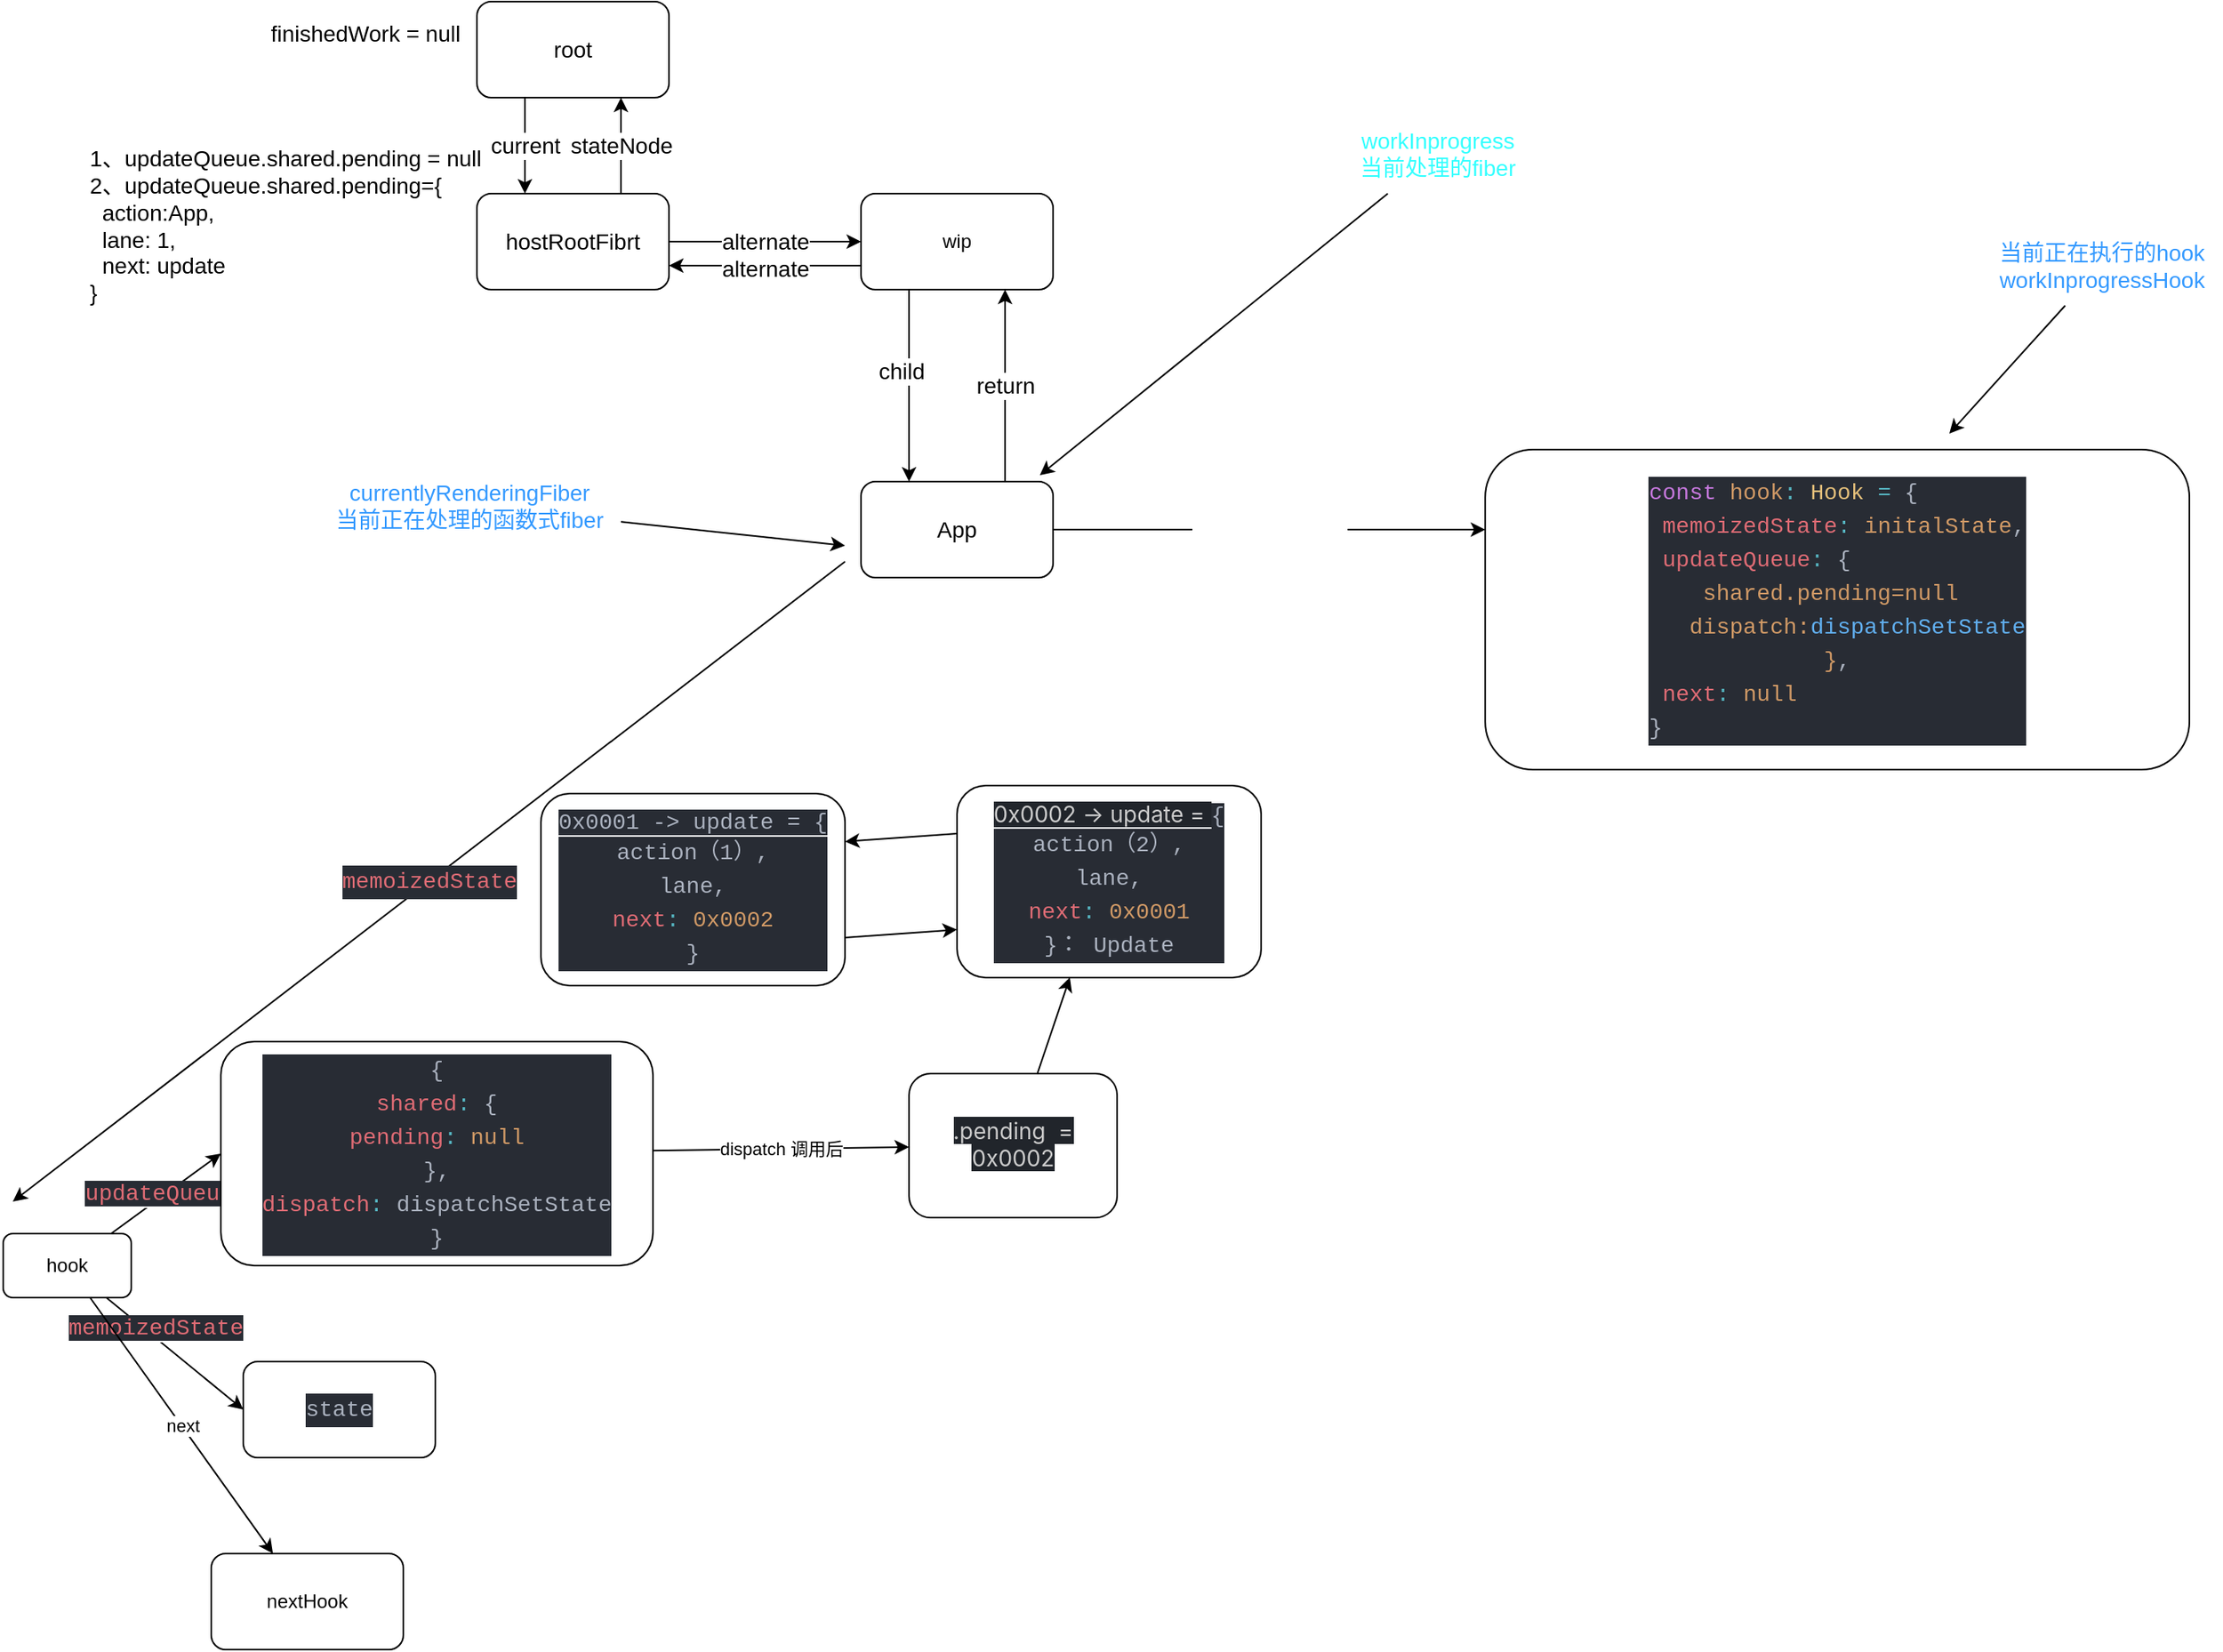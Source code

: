 <mxfile>
    <diagram id="GBmEyO78uVN9H3SG8j9r" name="第 1 页">
        <mxGraphModel dx="913" dy="897" grid="1" gridSize="10" guides="1" tooltips="1" connect="1" arrows="1" fold="1" page="1" pageScale="1" pageWidth="827" pageHeight="1169" math="0" shadow="0">
            <root>
                <mxCell id="0"/>
                <mxCell id="1" parent="0"/>
                <mxCell id="2" value="&lt;font style=&quot;font-size: 14px;&quot;&gt;root&lt;br&gt;&lt;/font&gt;" style="rounded=1;whiteSpace=wrap;html=1;" parent="1" vertex="1">
                    <mxGeometry x="310" y="90" width="120" height="60" as="geometry"/>
                </mxCell>
                <mxCell id="13" value="alternate" style="edgeStyle=none;html=1;fontSize=14;entryX=0;entryY=0.5;entryDx=0;entryDy=0;" parent="1" source="7" target="12" edge="1">
                    <mxGeometry relative="1" as="geometry">
                        <mxPoint x="490" y="240" as="targetPoint"/>
                    </mxGeometry>
                </mxCell>
                <mxCell id="7" value="hostRootFibrt" style="rounded=1;whiteSpace=wrap;html=1;fontSize=14;" parent="1" vertex="1">
                    <mxGeometry x="310" y="210" width="120" height="60" as="geometry"/>
                </mxCell>
                <mxCell id="8" value="current&lt;br&gt;" style="endArrow=classic;html=1;fontSize=14;exitX=0.25;exitY=1;exitDx=0;exitDy=0;entryX=0.25;entryY=0;entryDx=0;entryDy=0;" parent="1" source="2" target="7" edge="1">
                    <mxGeometry width="50" height="50" relative="1" as="geometry">
                        <mxPoint x="420" y="290" as="sourcePoint"/>
                        <mxPoint x="470" y="240" as="targetPoint"/>
                        <Array as="points"/>
                    </mxGeometry>
                </mxCell>
                <mxCell id="9" value="stateNode&lt;br&gt;" style="endArrow=classic;html=1;fontSize=14;exitX=0.75;exitY=0;exitDx=0;exitDy=0;entryX=0.75;entryY=1;entryDx=0;entryDy=0;" parent="1" source="7" target="2" edge="1">
                    <mxGeometry width="50" height="50" relative="1" as="geometry">
                        <mxPoint x="350" y="160" as="sourcePoint"/>
                        <mxPoint x="450" y="150" as="targetPoint"/>
                        <Array as="points"/>
                    </mxGeometry>
                </mxCell>
                <mxCell id="10" value="finishedWork = null" style="text;html=1;align=center;verticalAlign=middle;resizable=0;points=[];autosize=1;strokeColor=none;fillColor=none;fontSize=14;" parent="1" vertex="1">
                    <mxGeometry x="170" y="95" width="140" height="30" as="geometry"/>
                </mxCell>
                <mxCell id="11" value="&lt;div style=&quot;text-align: left;&quot;&gt;&lt;/div&gt;&lt;div style=&quot;text-align: left;&quot;&gt;&lt;span style=&quot;background-color: initial;&quot;&gt;1、updateQueue.shared.pending = null&lt;/span&gt;&lt;/div&gt;&lt;div style=&quot;text-align: left;&quot;&gt;&lt;span style=&quot;background-color: initial;&quot;&gt;2、updateQueue.shared.pending={&lt;/span&gt;&lt;/div&gt;&lt;div style=&quot;text-align: left;&quot;&gt;&lt;span style=&quot;background-color: initial;&quot;&gt;&amp;nbsp; action:App,&lt;/span&gt;&lt;/div&gt;&lt;div style=&quot;text-align: left;&quot;&gt;&lt;span style=&quot;background-color: initial;&quot;&gt;&amp;nbsp; lane: 1,&lt;/span&gt;&lt;/div&gt;&lt;div style=&quot;text-align: left;&quot;&gt;&lt;span style=&quot;background-color: initial;&quot;&gt;&amp;nbsp; next: update&lt;/span&gt;&lt;/div&gt;&lt;div style=&quot;text-align: left;&quot;&gt;&lt;span style=&quot;background-color: initial;&quot;&gt;}&lt;/span&gt;&lt;/div&gt;" style="text;html=1;align=center;verticalAlign=middle;resizable=0;points=[];autosize=1;strokeColor=none;fillColor=none;fontSize=14;" parent="1" vertex="1">
                    <mxGeometry x="55" y="175" width="270" height="110" as="geometry"/>
                </mxCell>
                <mxCell id="14" style="edgeStyle=none;html=1;exitX=0;exitY=0.75;exitDx=0;exitDy=0;entryX=1;entryY=0.75;entryDx=0;entryDy=0;fontSize=14;" parent="1" source="12" target="7" edge="1">
                    <mxGeometry relative="1" as="geometry"/>
                </mxCell>
                <mxCell id="15" value="alternate" style="edgeLabel;html=1;align=center;verticalAlign=middle;resizable=0;points=[];fontSize=14;" parent="14" vertex="1" connectable="0">
                    <mxGeometry x="0.26" y="2" relative="1" as="geometry">
                        <mxPoint x="15" as="offset"/>
                    </mxGeometry>
                </mxCell>
                <mxCell id="19" style="edgeStyle=none;html=1;entryX=0.25;entryY=0;entryDx=0;entryDy=0;fontSize=14;exitX=0.25;exitY=1;exitDx=0;exitDy=0;" parent="1" source="12" target="16" edge="1">
                    <mxGeometry relative="1" as="geometry"/>
                </mxCell>
                <mxCell id="20" value="child" style="edgeLabel;html=1;align=center;verticalAlign=middle;resizable=0;points=[];fontSize=14;" parent="19" vertex="1" connectable="0">
                    <mxGeometry x="-0.154" y="-5" relative="1" as="geometry">
                        <mxPoint as="offset"/>
                    </mxGeometry>
                </mxCell>
                <mxCell id="12" value="wip" style="rounded=1;whiteSpace=wrap;html=1;" parent="1" vertex="1">
                    <mxGeometry x="550" y="210" width="120" height="60" as="geometry"/>
                </mxCell>
                <mxCell id="21" value="return" style="edgeStyle=none;html=1;exitX=0.75;exitY=0;exitDx=0;exitDy=0;entryX=0.75;entryY=1;entryDx=0;entryDy=0;fontSize=14;" parent="1" source="16" target="12" edge="1">
                    <mxGeometry relative="1" as="geometry"/>
                </mxCell>
                <mxCell id="29" value="memoizedState" style="edgeStyle=none;html=1;fontSize=14;fontColor=#FFFFFF;" parent="1" source="16" edge="1">
                    <mxGeometry relative="1" as="geometry">
                        <mxPoint x="940" y="420" as="targetPoint"/>
                        <mxPoint as="offset"/>
                    </mxGeometry>
                </mxCell>
                <mxCell id="16" value="App" style="rounded=1;whiteSpace=wrap;html=1;fontSize=14;" parent="1" vertex="1">
                    <mxGeometry x="550" y="390" width="120" height="60" as="geometry"/>
                </mxCell>
                <mxCell id="23" style="edgeStyle=none;html=1;fontSize=14;entryX=0.931;entryY=-0.066;entryDx=0;entryDy=0;entryPerimeter=0;" parent="1" source="22" target="16" edge="1">
                    <mxGeometry relative="1" as="geometry">
                        <mxPoint x="680" y="360" as="targetPoint"/>
                    </mxGeometry>
                </mxCell>
                <mxCell id="22" value="workInprogress&lt;br&gt;当前处理的fiber" style="text;html=1;align=center;verticalAlign=middle;resizable=0;points=[];autosize=1;fontSize=14;fontColor=#33FFFF;" parent="1" vertex="1">
                    <mxGeometry x="850" y="160" width="120" height="50" as="geometry"/>
                </mxCell>
                <mxCell id="25" value="" style="edgeStyle=none;html=1;fontSize=14;" parent="1" source="24" edge="1">
                    <mxGeometry relative="1" as="geometry">
                        <mxPoint x="540" y="430" as="targetPoint"/>
                        <Array as="points"/>
                    </mxGeometry>
                </mxCell>
                <mxCell id="49" value="&lt;div style=&quot;color: rgb(171, 178, 191); background-color: rgb(40, 44, 52); font-family: Menlo, Monaco, &amp;quot;Courier New&amp;quot;, monospace; font-size: 14px; line-height: 21px;&quot;&gt;&lt;span style=&quot;color: #e06c75;&quot;&gt;memoizedState&lt;/span&gt;&lt;/div&gt;" style="edgeStyle=none;html=1;" edge="1" parent="1">
                    <mxGeometry relative="1" as="geometry">
                        <mxPoint x="20" y="840" as="targetPoint"/>
                        <mxPoint x="540" y="440" as="sourcePoint"/>
                    </mxGeometry>
                </mxCell>
                <mxCell id="24" value="currentlyRenderingFiber&lt;br&gt;当前正在处理的函数式fiber" style="text;html=1;align=center;verticalAlign=middle;resizable=0;points=[];autosize=1;fontSize=14;fontColor=#3399FF;" parent="1" vertex="1">
                    <mxGeometry x="210" y="380" width="190" height="50" as="geometry"/>
                </mxCell>
                <mxCell id="26" value="&lt;div style=&quot;background-color: rgb(40, 44, 52); font-family: Menlo, Monaco, &amp;quot;Courier New&amp;quot;, monospace; font-weight: normal; font-size: 14px; line-height: 21px;&quot;&gt;&lt;div style=&quot;text-align: left; color: rgb(171, 178, 191);&quot;&gt;&lt;span style=&quot;color: #c678dd;&quot;&gt;const&lt;/span&gt;&lt;span style=&quot;color: #abb2bf;&quot;&gt; &lt;/span&gt;&lt;span style=&quot;color: #d19a66;&quot;&gt;hook&lt;/span&gt;&lt;span style=&quot;color: #56b6c2;&quot;&gt;:&lt;/span&gt;&lt;span style=&quot;color: #abb2bf;&quot;&gt; &lt;/span&gt;&lt;span style=&quot;color: #e5c07b;&quot;&gt;Hook&lt;/span&gt;&lt;span style=&quot;color: #abb2bf;&quot;&gt; &lt;/span&gt;&lt;span style=&quot;color: #56b6c2;&quot;&gt;=&lt;/span&gt;&lt;span style=&quot;color: #abb2bf;&quot;&gt; {&lt;/span&gt;&lt;/div&gt;&lt;div style=&quot;text-align: left;&quot;&gt;&lt;span style=&quot;color: rgb(171, 178, 191);&quot;&gt;&lt;/span&gt;&lt;span style=&quot;color: rgb(224, 108, 117);&quot;&gt;&amp;nbsp;memoizedState&lt;/span&gt;&lt;span style=&quot;color: rgb(86, 182, 194);&quot;&gt;:&lt;/span&gt;&lt;span style=&quot;color: rgb(171, 178, 191);&quot;&gt;&amp;nbsp;&lt;/span&gt;&lt;font color=&quot;#d19a66&quot;&gt;initalState&lt;/font&gt;&lt;span style=&quot;color: rgb(171, 178, 191);&quot;&gt;,&lt;/span&gt;&lt;/div&gt;&lt;div style=&quot;text-align: left;&quot;&gt;&lt;span style=&quot;color: rgb(171, 178, 191);&quot;&gt;&lt;/span&gt;&lt;span style=&quot;color: rgb(224, 108, 117);&quot;&gt;&amp;nbsp;updateQueue&lt;/span&gt;&lt;span style=&quot;color: rgb(86, 182, 194);&quot;&gt;:&lt;/span&gt;&lt;span style=&quot;color: rgb(171, 178, 191);&quot;&gt;&amp;nbsp;{&lt;/span&gt;&lt;/div&gt;&lt;div style=&quot;text-align: left;&quot;&gt;&lt;span style=&quot;text-align: center;&quot;&gt;&lt;font color=&quot;#abb2bf&quot;&gt;&amp;nbsp; &amp;nbsp;&amp;nbsp;&lt;/font&gt;&lt;/span&gt;&lt;span style=&quot;color: rgb(209, 154, 102); text-align: center;&quot;&gt;shared.pending=null&lt;/span&gt;&lt;/div&gt;&lt;div style=&quot;&quot;&gt;&lt;font color=&quot;#d19a66&quot;&gt;&amp;nbsp; &amp;nbsp;dispatch:&lt;/font&gt;&lt;span style=&quot;color: rgb(97, 175, 239);&quot;&gt;dispatchSetState&lt;/span&gt;&lt;/div&gt;&lt;div style=&quot;&quot;&gt;&lt;font color=&quot;#d19a66&quot;&gt;}&lt;/font&gt;&lt;span style=&quot;color: rgb(171, 178, 191);&quot;&gt;,&lt;/span&gt;&lt;/div&gt;&lt;div style=&quot;text-align: left; color: rgb(171, 178, 191);&quot;&gt;&lt;span style=&quot;color: #abb2bf;&quot;&gt;&lt;/span&gt;&lt;span style=&quot;color: #e06c75;&quot;&gt;&amp;nbsp;next&lt;/span&gt;&lt;span style=&quot;color: #56b6c2;&quot;&gt;:&lt;/span&gt;&lt;span style=&quot;color: #abb2bf;&quot;&gt; &lt;/span&gt;&lt;span style=&quot;color: #d19a66;&quot;&gt;null&lt;/span&gt;&lt;/div&gt;&lt;div style=&quot;text-align: left; color: rgb(171, 178, 191);&quot;&gt;&lt;span style=&quot;color: #abb2bf;&quot;&gt;  }&lt;/span&gt;&lt;/div&gt;&lt;/div&gt;" style="rounded=1;whiteSpace=wrap;html=1;fontSize=14;fontColor=#3399FF;" parent="1" vertex="1">
                    <mxGeometry x="940" y="370" width="440" height="200" as="geometry"/>
                </mxCell>
                <mxCell id="28" style="edgeStyle=none;html=1;fontSize=14;fontColor=#3399FF;" parent="1" source="27" edge="1">
                    <mxGeometry relative="1" as="geometry">
                        <mxPoint x="1230" y="360" as="targetPoint"/>
                    </mxGeometry>
                </mxCell>
                <mxCell id="27" value="当前正在执行的hook&lt;br&gt;workInprogressHook" style="text;html=1;align=center;verticalAlign=middle;resizable=0;points=[];autosize=1;strokeColor=none;fillColor=none;fontSize=14;fontColor=#3399FF;" parent="1" vertex="1">
                    <mxGeometry x="1250" y="230" width="150" height="50" as="geometry"/>
                </mxCell>
                <mxCell id="33" style="edgeStyle=none;html=1;entryX=0;entryY=0.5;entryDx=0;entryDy=0;" edge="1" parent="1" source="30" target="31">
                    <mxGeometry relative="1" as="geometry"/>
                </mxCell>
                <mxCell id="35" value="&lt;span style=&quot;color: rgb(224, 108, 117); font-family: Menlo, Monaco, &amp;quot;Courier New&amp;quot;, monospace; font-size: 14px; background-color: rgb(40, 44, 52);&quot;&gt;updateQueue&lt;/span&gt;" style="edgeLabel;html=1;align=center;verticalAlign=middle;resizable=0;points=[];" vertex="1" connectable="0" parent="33">
                    <mxGeometry x="-0.103" y="3" relative="1" as="geometry">
                        <mxPoint as="offset"/>
                    </mxGeometry>
                </mxCell>
                <mxCell id="34" style="edgeStyle=none;html=1;entryX=0;entryY=0.5;entryDx=0;entryDy=0;" edge="1" parent="1" source="30" target="32">
                    <mxGeometry relative="1" as="geometry"/>
                </mxCell>
                <mxCell id="36" value="&lt;span style=&quot;color: rgb(224, 108, 117); font-family: Menlo, Monaco, &amp;quot;Courier New&amp;quot;, monospace; font-size: 14px; background-color: rgb(40, 44, 52);&quot;&gt;memoizedState&lt;/span&gt;" style="edgeLabel;html=1;align=center;verticalAlign=middle;resizable=0;points=[];" vertex="1" connectable="0" parent="34">
                    <mxGeometry x="-0.369" y="4" relative="1" as="geometry">
                        <mxPoint x="1" as="offset"/>
                    </mxGeometry>
                </mxCell>
                <mxCell id="38" value="next" style="edgeStyle=none;html=1;" edge="1" parent="1" source="30" target="37">
                    <mxGeometry relative="1" as="geometry"/>
                </mxCell>
                <mxCell id="30" value="hook" style="rounded=1;whiteSpace=wrap;html=1;" vertex="1" parent="1">
                    <mxGeometry x="14" y="860" width="80" height="40" as="geometry"/>
                </mxCell>
                <mxCell id="40" value="dispatch 调用后" style="edgeStyle=none;html=1;" edge="1" parent="1" source="31" target="39">
                    <mxGeometry relative="1" as="geometry"/>
                </mxCell>
                <mxCell id="31" value="&lt;div style=&quot;color: rgb(171, 178, 191); background-color: rgb(40, 44, 52); font-family: Menlo, Monaco, &amp;quot;Courier New&amp;quot;, monospace; font-size: 14px; line-height: 21px;&quot;&gt;&lt;div style=&quot;line-height: 21px;&quot;&gt;&lt;div&gt;{&lt;/div&gt;&lt;div&gt;    &lt;span style=&quot;color: #e06c75;&quot;&gt;shared&lt;/span&gt;&lt;span style=&quot;color: #56b6c2;&quot;&gt;:&lt;/span&gt; {&lt;/div&gt;&lt;div&gt;      &lt;span style=&quot;color: #e06c75;&quot;&gt;pending&lt;/span&gt;&lt;span style=&quot;color: #56b6c2;&quot;&gt;:&lt;/span&gt; &lt;span style=&quot;color: #d19a66;&quot;&gt;null&lt;/span&gt;&lt;/div&gt;&lt;div&gt;    },&lt;/div&gt;&lt;div&gt;    &lt;span style=&quot;color: #e06c75;&quot;&gt;dispatch&lt;/span&gt;&lt;span style=&quot;color: #56b6c2;&quot;&gt;:&lt;/span&gt;&amp;nbsp;&lt;span style=&quot;&quot;&gt;dispatchSetState&lt;/span&gt;&lt;/div&gt;&lt;div&gt;  }&lt;/div&gt;&lt;/div&gt;&lt;/div&gt;" style="rounded=1;whiteSpace=wrap;html=1;" vertex="1" parent="1">
                    <mxGeometry x="150" y="740" width="270" height="140" as="geometry"/>
                </mxCell>
                <mxCell id="32" value="&lt;div style=&quot;color: rgb(171, 178, 191); background-color: rgb(40, 44, 52); font-family: Menlo, Monaco, &amp;quot;Courier New&amp;quot;, monospace; font-size: 14px; line-height: 21px;&quot;&gt;state&lt;/div&gt;" style="rounded=1;whiteSpace=wrap;html=1;" vertex="1" parent="1">
                    <mxGeometry x="164" y="940" width="120" height="60" as="geometry"/>
                </mxCell>
                <mxCell id="37" value="nextHook" style="rounded=1;whiteSpace=wrap;html=1;" vertex="1" parent="1">
                    <mxGeometry x="144" y="1060" width="120" height="60" as="geometry"/>
                </mxCell>
                <mxCell id="46" style="edgeStyle=none;html=1;entryX=0.371;entryY=0.999;entryDx=0;entryDy=0;entryPerimeter=0;" edge="1" parent="1" source="39" target="41">
                    <mxGeometry relative="1" as="geometry">
                        <mxPoint x="690" y="690" as="targetPoint"/>
                    </mxGeometry>
                </mxCell>
                <mxCell id="39" value="&lt;span style=&quot;color: rgb(204, 204, 204); font-family: -apple-system, &amp;quot;system-ui&amp;quot;, &amp;quot;PingFang SC&amp;quot;, &amp;quot;Hiragino Sans GB&amp;quot;, sans-serif; font-size: 14px; text-align: start; background-color: rgb(33, 37, 43);&quot;&gt;.pending&amp;nbsp; = 0x0002&lt;/span&gt;&lt;span style=&quot;background-color: rgb(40, 44, 52); color: rgb(171, 178, 191); font-family: Menlo, Monaco, &amp;quot;Courier New&amp;quot;, monospace; font-size: 14px;&quot;&gt;&lt;br&gt;&lt;/span&gt;" style="rounded=1;whiteSpace=wrap;html=1;" vertex="1" parent="1">
                    <mxGeometry x="580" y="760" width="130" height="90" as="geometry"/>
                </mxCell>
                <mxCell id="47" style="edgeStyle=none;html=1;exitX=0;exitY=0.25;exitDx=0;exitDy=0;entryX=1;entryY=0.25;entryDx=0;entryDy=0;" edge="1" parent="1" source="41" target="45">
                    <mxGeometry relative="1" as="geometry"/>
                </mxCell>
                <mxCell id="41" value="&lt;div style=&quot;text-align: start;&quot;&gt;&lt;span style=&quot;font-size: 14px; background-color: rgb(33, 37, 43);&quot;&gt;&lt;font face=&quot;-apple-system, system-ui, PingFang SC, Hiragino Sans GB, sans-serif&quot; color=&quot;#cccccc&quot;&gt;0x0002 -&amp;gt; update =&amp;nbsp;&lt;/font&gt;&lt;/span&gt;&lt;span style=&quot;background-color: rgb(40, 44, 52); color: rgb(171, 178, 191); font-family: Menlo, Monaco, &amp;quot;Courier New&amp;quot;, monospace; font-size: 14px;&quot;&gt;{&lt;/span&gt;&lt;/div&gt;&lt;div style=&quot;background-color: rgb(40, 44, 52); font-family: Menlo, Monaco, &amp;quot;Courier New&amp;quot;, monospace; font-size: 14px; line-height: 21px;&quot;&gt;&lt;div style=&quot;color: rgb(171, 178, 191);&quot;&gt;    action（2）,&lt;/div&gt;&lt;div style=&quot;color: rgb(171, 178, 191);&quot;&gt;    lane,&lt;/div&gt;&lt;div style=&quot;&quot;&gt;    &lt;span style=&quot;color: rgb(224, 108, 117);&quot;&gt;next&lt;/span&gt;&lt;span style=&quot;color: rgb(86, 182, 194);&quot;&gt;:&lt;/span&gt;&lt;font color=&quot;#abb2bf&quot;&gt;&amp;nbsp;&lt;/font&gt;&lt;font color=&quot;#d19a66&quot;&gt;0x0001&lt;/font&gt;&lt;/div&gt;&lt;div style=&quot;color: rgb(171, 178, 191);&quot;&gt;  }： Update&lt;/div&gt;&lt;/div&gt;" style="rounded=1;whiteSpace=wrap;html=1;" vertex="1" parent="1">
                    <mxGeometry x="610" y="580" width="190" height="120" as="geometry"/>
                </mxCell>
                <mxCell id="48" style="edgeStyle=none;html=1;exitX=1;exitY=0.75;exitDx=0;exitDy=0;entryX=0;entryY=0.75;entryDx=0;entryDy=0;" edge="1" parent="1" source="45" target="41">
                    <mxGeometry relative="1" as="geometry"/>
                </mxCell>
                <mxCell id="45" value="&lt;span style=&quot;background-color: rgb(40, 44, 52); color: rgb(171, 178, 191); font-family: Menlo, Monaco, &amp;quot;Courier New&amp;quot;, monospace; font-size: 14px;&quot;&gt;0x0001 -&amp;gt; update = {&lt;/span&gt;&lt;div style=&quot;color: rgb(171, 178, 191); background-color: rgb(40, 44, 52); font-family: Menlo, Monaco, &amp;quot;Courier New&amp;quot;, monospace; font-size: 14px; line-height: 21px;&quot;&gt;&lt;div&gt;    action（1）,&lt;/div&gt;&lt;div&gt;    lane,&lt;/div&gt;&lt;div&gt;    &lt;span style=&quot;color: #e06c75;&quot;&gt;next&lt;/span&gt;&lt;span style=&quot;color: #56b6c2;&quot;&gt;:&lt;/span&gt; &lt;span style=&quot;color: #d19a66;&quot;&gt;0x0002&lt;/span&gt;&lt;/div&gt;&lt;div&gt;  }&lt;/div&gt;&lt;/div&gt;" style="rounded=1;whiteSpace=wrap;html=1;" vertex="1" parent="1">
                    <mxGeometry x="350" y="585" width="190" height="120" as="geometry"/>
                </mxCell>
            </root>
        </mxGraphModel>
    </diagram>
</mxfile>